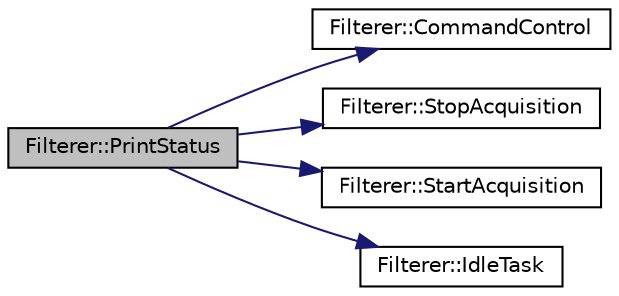 digraph "Filterer::PrintStatus"
{
  edge [fontname="Helvetica",fontsize="10",labelfontname="Helvetica",labelfontsize="10"];
  node [fontname="Helvetica",fontsize="10",shape=record];
  rankdir="LR";
  Node1 [label="Filterer::PrintStatus",height=0.2,width=0.4,color="black", fillcolor="grey75", style="filled", fontcolor="black"];
  Node1 -> Node2 [color="midnightblue",fontsize="10",style="solid",fontname="Helvetica"];
  Node2 [label="Filterer::CommandControl",height=0.2,width=0.4,color="black", fillcolor="white", style="filled",URL="$d3/d4d/class_filterer.html#ab2c9cb022fd8e4ec475b005a07e16724"];
  Node1 -> Node3 [color="midnightblue",fontsize="10",style="solid",fontname="Helvetica"];
  Node3 [label="Filterer::StopAcquisition",height=0.2,width=0.4,color="black", fillcolor="white", style="filled",URL="$d3/d4d/class_filterer.html#a524cf9ea1ce2adf48fc028c4bbb119c5",tooltip="Scan has stopped data acquisition. "];
  Node1 -> Node4 [color="midnightblue",fontsize="10",style="solid",fontname="Helvetica"];
  Node4 [label="Filterer::StartAcquisition",height=0.2,width=0.4,color="black", fillcolor="white", style="filled",URL="$d3/d4d/class_filterer.html#a2c637ed4eaa878ce9615511816a117b7",tooltip="Scan has started data acquisition. "];
  Node1 -> Node5 [color="midnightblue",fontsize="10",style="solid",fontname="Helvetica"];
  Node5 [label="Filterer::IdleTask",height=0.2,width=0.4,color="black", fillcolor="white", style="filled",URL="$d3/d4d/class_filterer.html#adf2615e69c4fa8d54a623b67f6613a9d",tooltip="Perform tasks when waiting for a spill. "];
}
